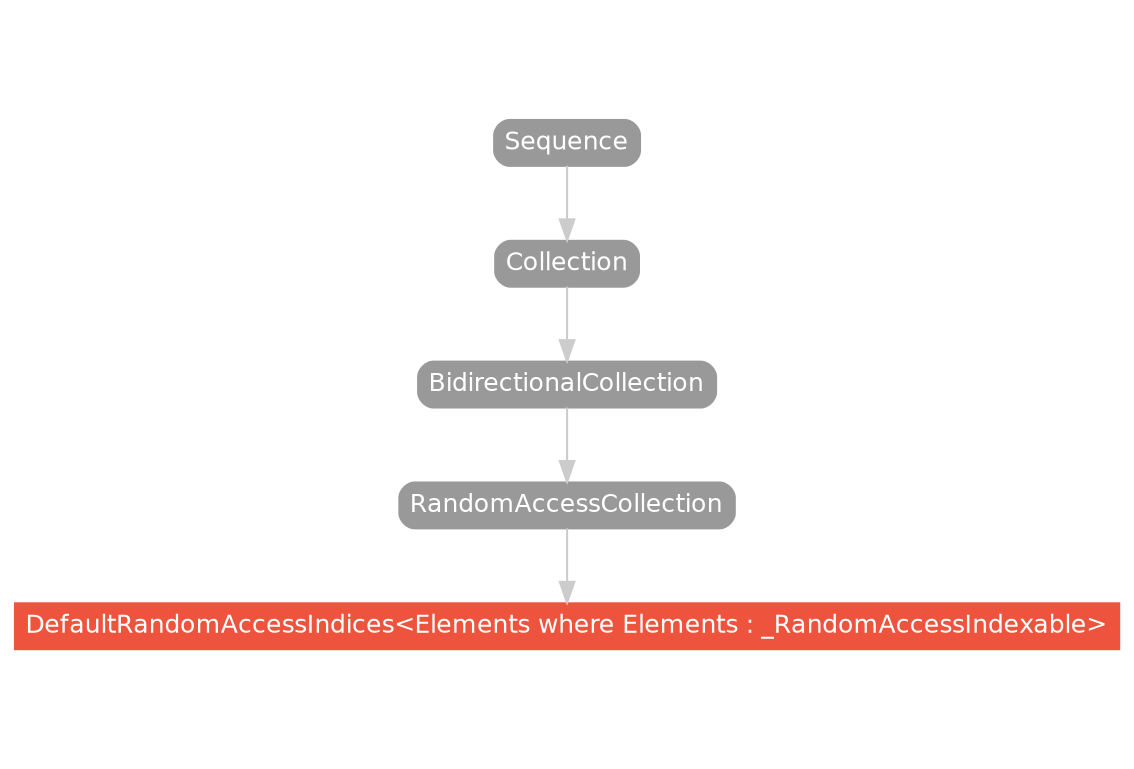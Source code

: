 strict digraph "DefaultRandomAccessIndices<Elements where Elements : _RandomAccessIndexable> - Type Hierarchy - SwiftDoc.org" {
    pad="0.1,0.8"
    node [shape=box, style="filled,rounded", color="#999999", fillcolor="#999999", fontcolor=white, fontname=Helvetica, fontnames="Helvetica,sansserif", fontsize=12, margin="0.07,0.05", height="0.3"]
    edge [color="#cccccc"]
    "BidirectionalCollection" [URL="/protocol/BidirectionalCollection/hierarchy/"]
    "Collection" [URL="/protocol/Collection/hierarchy/"]
    "DefaultRandomAccessIndices<Elements where Elements : _RandomAccessIndexable>" [URL="/type/DefaultRandomAccessIndices/", style="filled", fillcolor="#ee543d", color="#ee543d"]
    "RandomAccessCollection" [URL="/protocol/RandomAccessCollection/hierarchy/"]
    "Sequence" [URL="/protocol/Sequence/hierarchy/"]    "RandomAccessCollection" -> "DefaultRandomAccessIndices<Elements where Elements : _RandomAccessIndexable>"
    "BidirectionalCollection" -> "RandomAccessCollection"
    "Collection" -> "BidirectionalCollection"
    "Sequence" -> "Collection"
    subgraph Types {
        rank = max; "DefaultRandomAccessIndices<Elements where Elements : _RandomAccessIndexable>";
    }
}